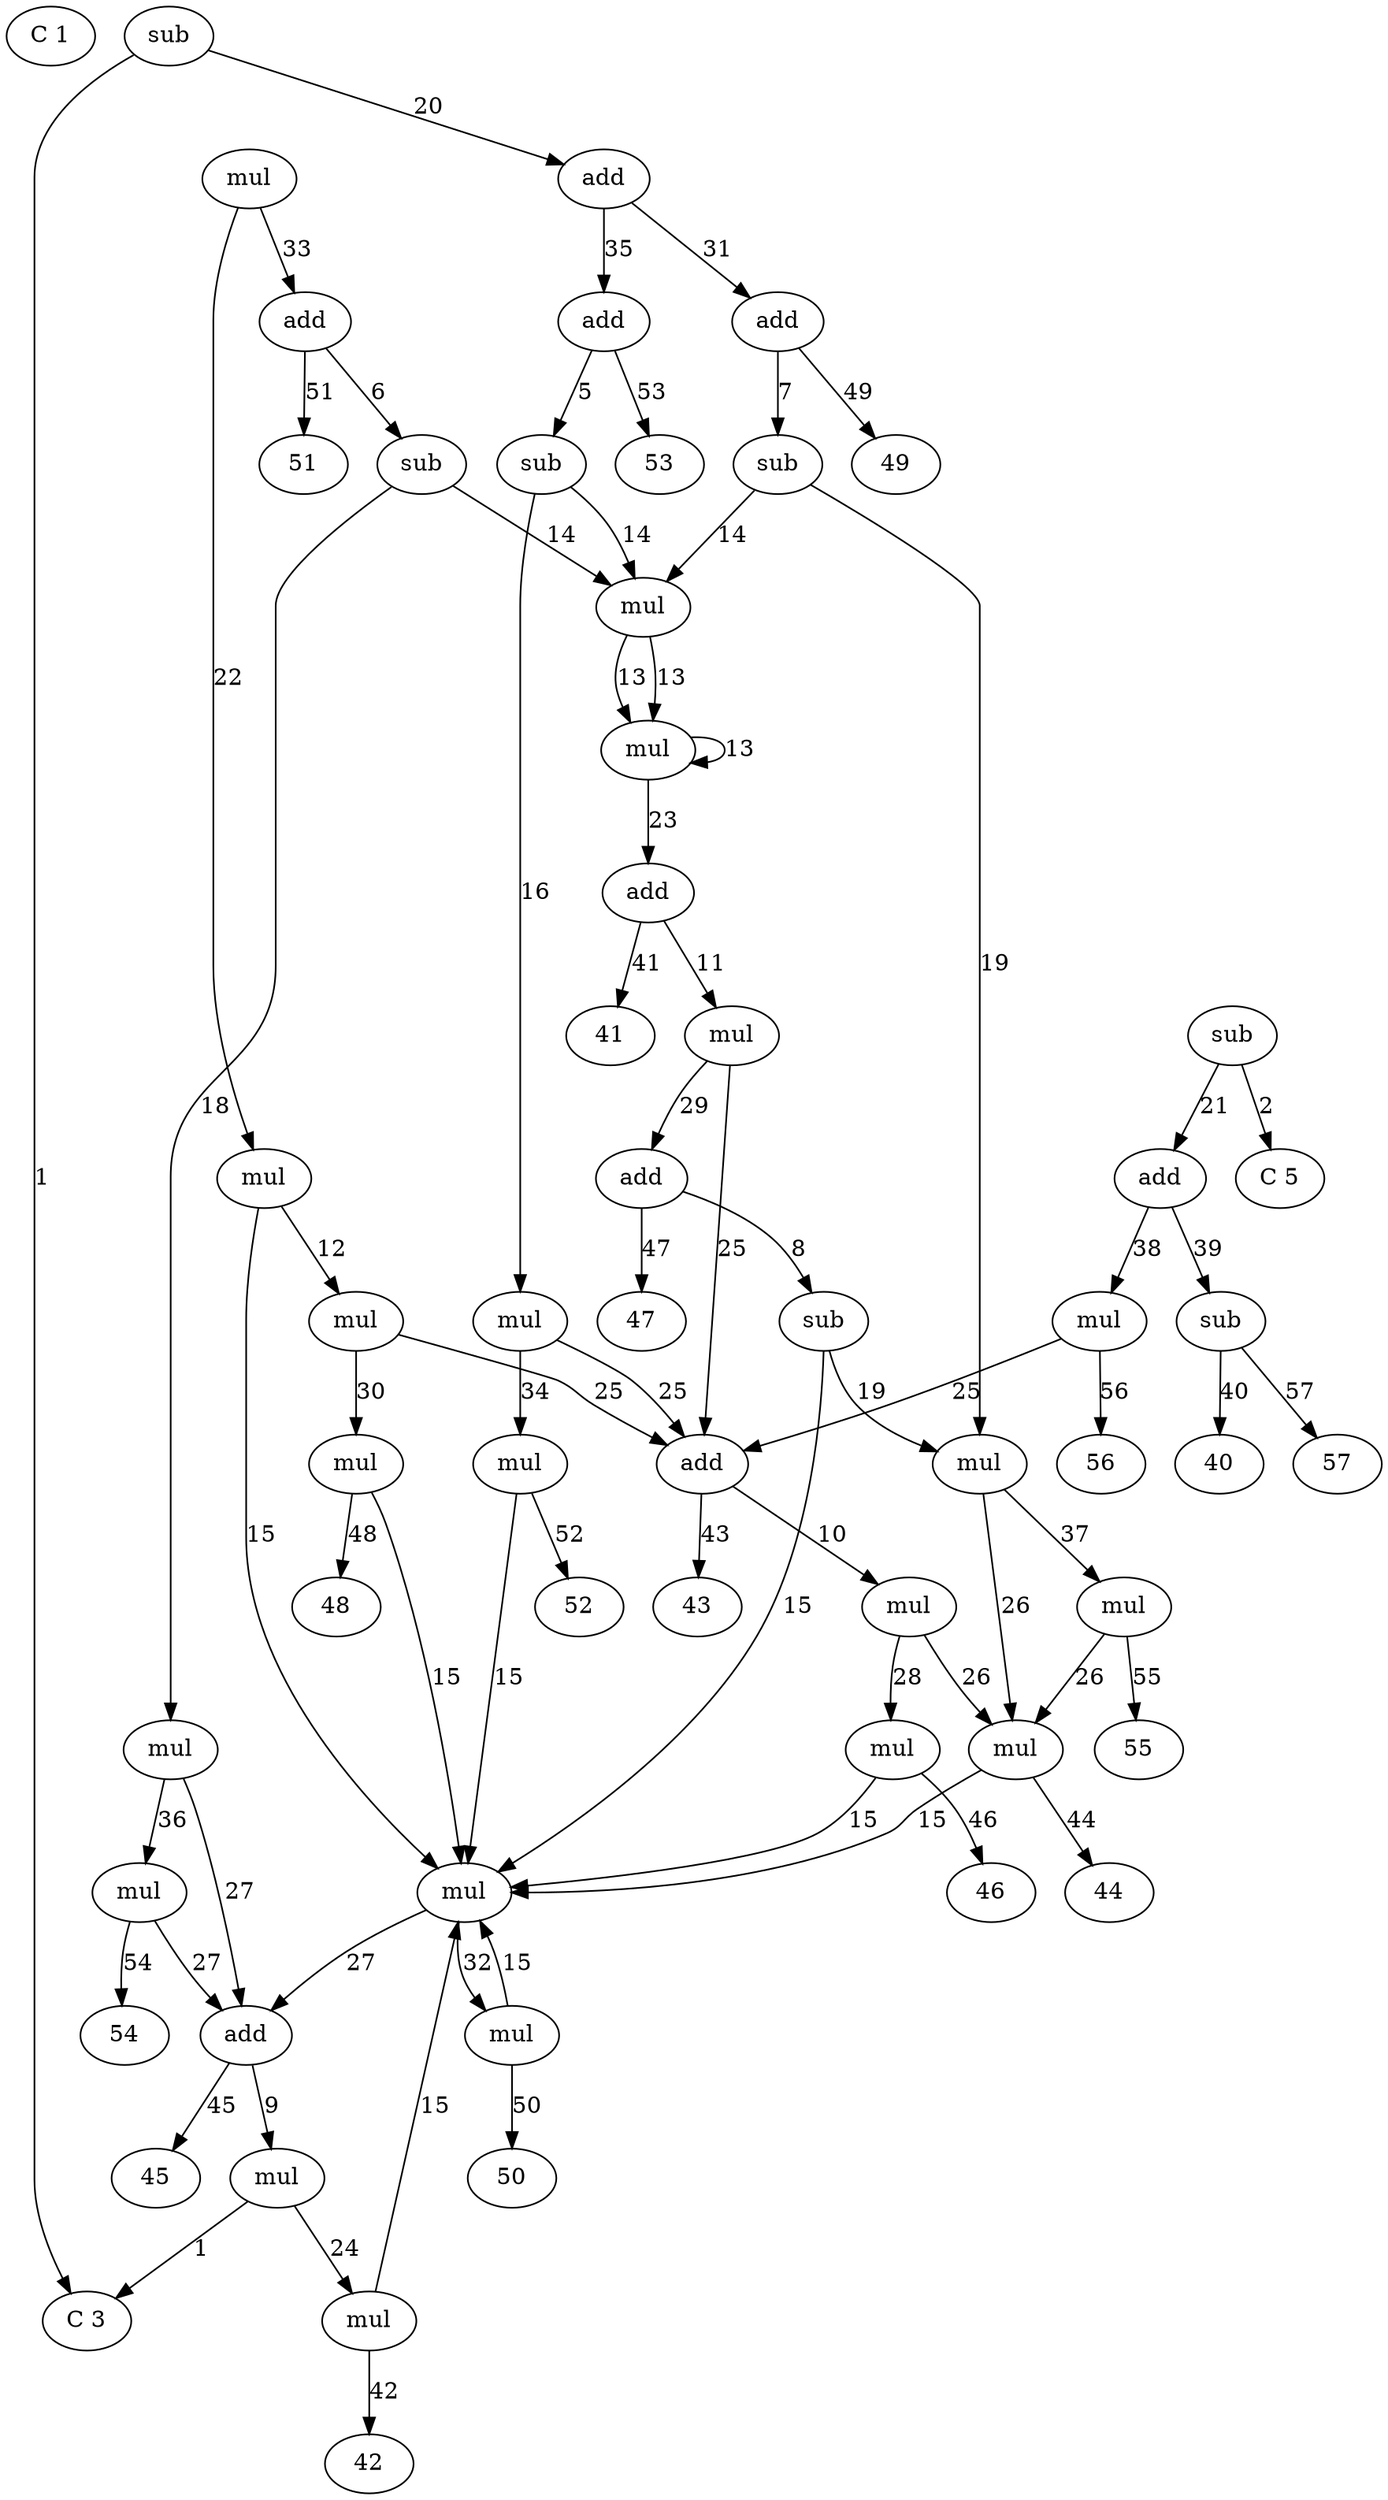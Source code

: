 digraph G {
0 [label="C 1"]
1 [label="C 3"]
2 [label="C 5"]
3 [label="sub"]
3 -> 2 [label="2"]
3 -> 21 [label="21"]
4 [label="sub"]
4 -> 1 [label="1"]
4 -> 20 [label="20"]
5 [label="sub"]
5 -> 14 [label="14"]
5 -> 16 [label="16"]
6 [label="sub"]
6 -> 14 [label="14"]
6 -> 18 [label="18"]
7 [label="sub"]
7 -> 14 [label="14"]
7 -> 19 [label="19"]
8 [label="sub"]
8 -> 15 [label="15"]
8 -> 19 [label="19"]
9 [label="mul"]
9 -> 1 [label="1"]
9 -> 24 [label="24"]
10 [label="mul"]
10 -> 26 [label="26"]
10 -> 28 [label="28"]
11 [label="mul"]
11 -> 25 [label="25"]
11 -> 29 [label="29"]
12 [label="mul"]
12 -> 25 [label="25"]
12 -> 30 [label="30"]
13 [label="mul"]
13 -> 13 [label="13"]
13 -> 23 [label="23"]
14 [label="mul"]
14 -> 13 [label="13"]
14 -> 13 [label="13"]
15 [label="mul"]
15 -> 27 [label="27"]
15 -> 32 [label="32"]
16 [label="mul"]
16 -> 25 [label="25"]
16 -> 34 [label="34"]
17 [label="mul"]
17 -> 22 [label="22"]
17 -> 33 [label="33"]
18 [label="mul"]
18 -> 27 [label="27"]
18 -> 36 [label="36"]
19 [label="mul"]
19 -> 26 [label="26"]
19 -> 37 [label="37"]
20 [label="add"]
20 -> 31 [label="31"]
20 -> 35 [label="35"]
21 [label="add"]
21 -> 38 [label="38"]
21 -> 39 [label="39"]
22 [label="mul"]
22 -> 12 [label="12"]
22 -> 15 [label="15"]
23 [label="add"]
23 -> 11 [label="11"]
23 -> 41 [label="41"]
24 [label="mul"]
24 -> 15 [label="15"]
24 -> 42 [label="42"]
25 [label="add"]
25 -> 10 [label="10"]
25 -> 43 [label="43"]
26 [label="mul"]
26 -> 15 [label="15"]
26 -> 44 [label="44"]
27 [label="add"]
27 -> 9 [label="9"]
27 -> 45 [label="45"]
28 [label="mul"]
28 -> 15 [label="15"]
28 -> 46 [label="46"]
29 [label="add"]
29 -> 8 [label="8"]
29 -> 47 [label="47"]
30 [label="mul"]
30 -> 15 [label="15"]
30 -> 48 [label="48"]
31 [label="add"]
31 -> 7 [label="7"]
31 -> 49 [label="49"]
32 [label="mul"]
32 -> 15 [label="15"]
32 -> 50 [label="50"]
33 [label="add"]
33 -> 6 [label="6"]
33 -> 51 [label="51"]
34 [label="mul"]
34 -> 15 [label="15"]
34 -> 52 [label="52"]
35 [label="add"]
35 -> 5 [label="5"]
35 -> 53 [label="53"]
36 [label="mul"]
36 -> 27 [label="27"]
36 -> 54 [label="54"]
37 [label="mul"]
37 -> 26 [label="26"]
37 -> 55 [label="55"]
38 [label="mul"]
38 -> 25 [label="25"]
38 -> 56 [label="56"]
39 [label="sub"]
39 -> 40 [label="40"]
39 -> 57 [label="57"]
}
